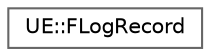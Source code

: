 digraph "Graphical Class Hierarchy"
{
 // INTERACTIVE_SVG=YES
 // LATEX_PDF_SIZE
  bgcolor="transparent";
  edge [fontname=Helvetica,fontsize=10,labelfontname=Helvetica,labelfontsize=10];
  node [fontname=Helvetica,fontsize=10,shape=box,height=0.2,width=0.4];
  rankdir="LR";
  Node0 [id="Node000000",label="UE::FLogRecord",height=0.2,width=0.4,color="grey40", fillcolor="white", style="filled",URL="$da/df8/classUE_1_1FLogRecord.html",tooltip="Record of a log event."];
}
